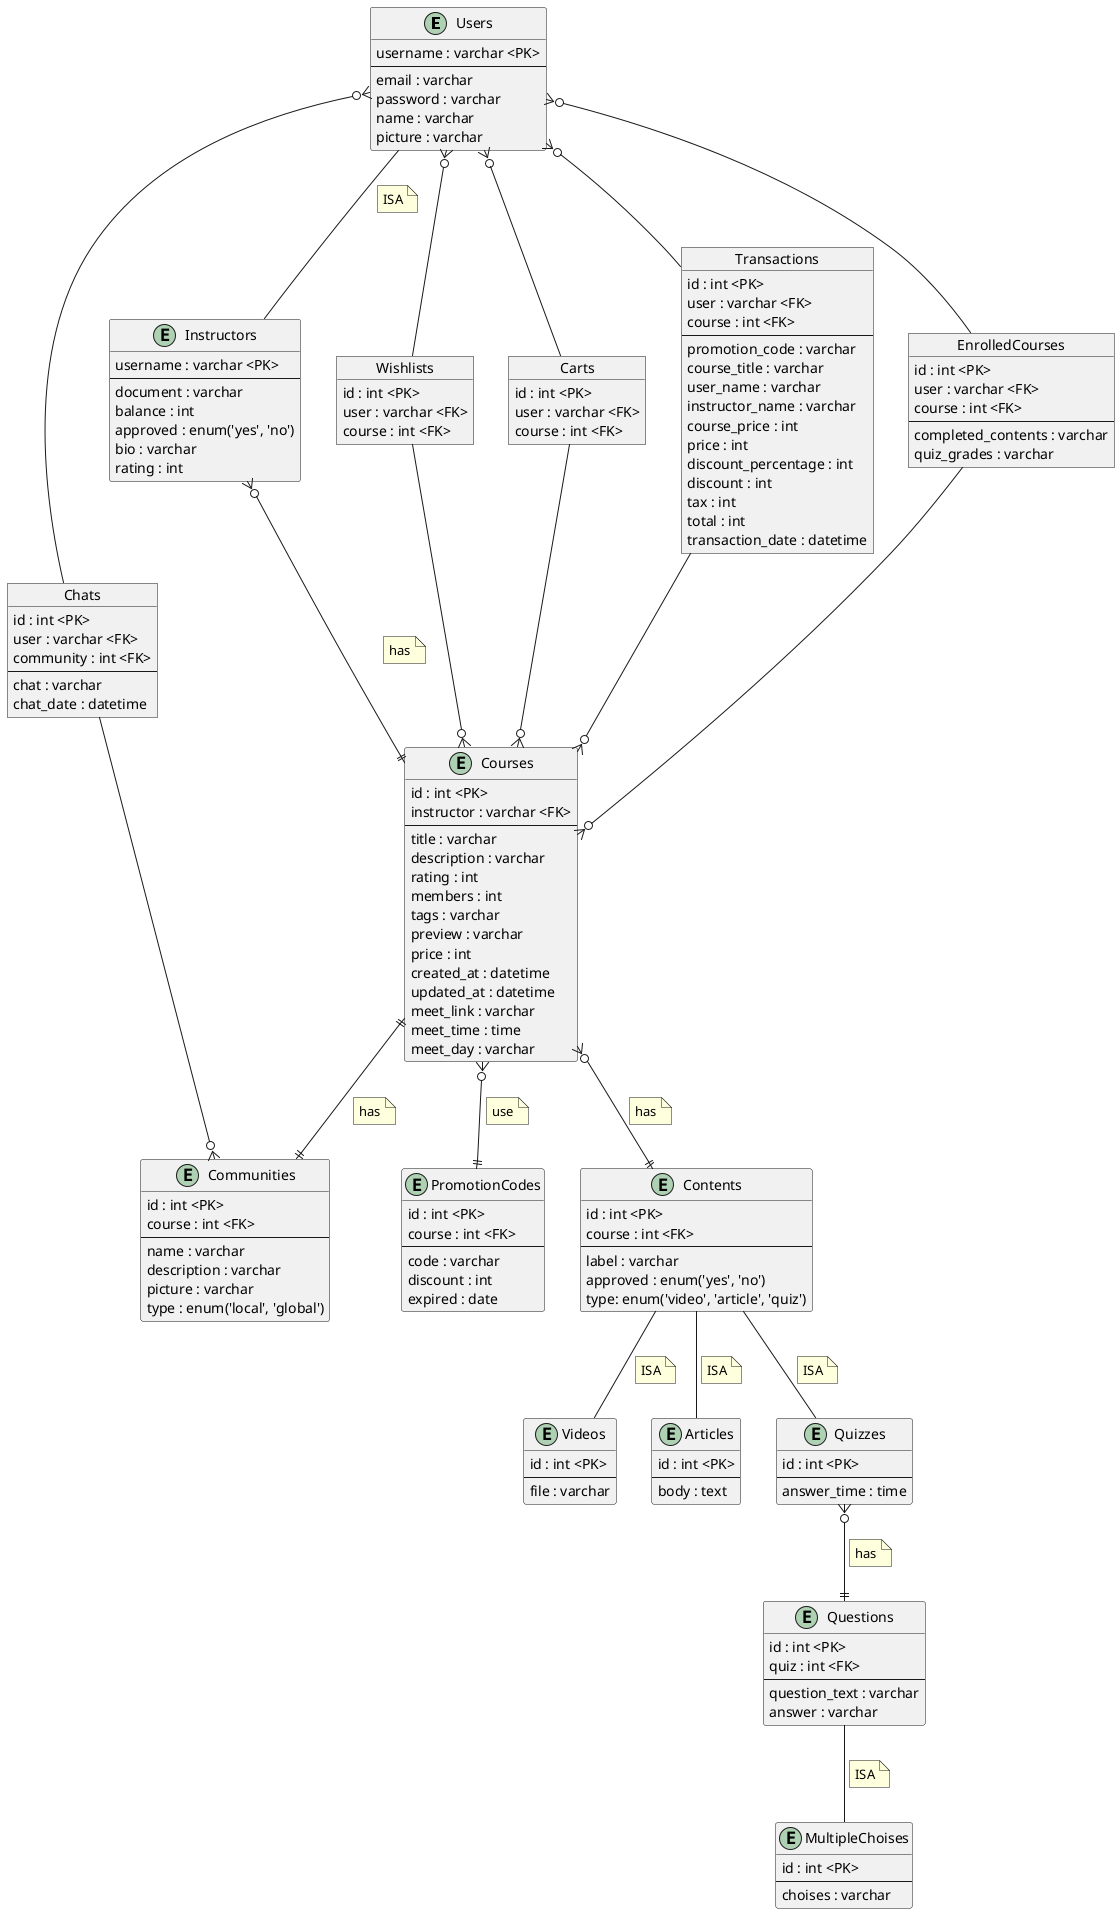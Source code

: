 @startuml LearNteach
entity Users {
    username : varchar <PK>
    --
    email : varchar
    password : varchar
    name : varchar
    picture : varchar
}

entity Communities {
    id : int <PK>
    course : int <FK>
    --
    name : varchar
    description : varchar
    picture : varchar
    type : enum('local', 'global')
}

object Chats {
    id : int <PK>
    user : varchar <FK>
    community : int <FK>
    --
    chat : varchar
    chat_date : datetime
}

entity Instructors {
    username : varchar <PK>
    --
    document : varchar
    balance : int
    approved : enum('yes', 'no')
    bio : varchar
    rating : int
}

entity Courses {
    id : int <PK>
    instructor : varchar <FK>
    --
    title : varchar
    description : varchar
    rating : int
    members : int
    tags : varchar
    preview : varchar
    price : int
    created_at : datetime
    updated_at : datetime
    meet_link : varchar
    meet_time : time
    meet_day : varchar
}

object Wishlists {
    id : int <PK>
    user : varchar <FK>
    course : int <FK>
}

object Carts {
    id : int <PK>
    user : varchar <FK>
    course : int <FK>
}

entity PromotionCodes {
    id : int <PK>
    course : int <FK>
    --
    code : varchar
    discount : int
    expired : date
}

object Transactions {
    id : int <PK>
    user : varchar <FK>
    course : int <FK>
    --
    promotion_code : varchar
    course_title : varchar
    user_name : varchar
    instructor_name : varchar
    course_price : int
    price : int
    discount_percentage : int
    discount : int
    tax : int
    total : int
    transaction_date : datetime
}

object EnrolledCourses {
    id : int <PK>
    user : varchar <FK>
    course : int <FK>
    --
    completed_contents : varchar
    quiz_grades : varchar
}

entity Contents {
    id : int <PK>
    course : int <FK>
    --
    label : varchar
    approved : enum('yes', 'no')
    type: enum('video', 'article', 'quiz')
}

entity Videos {
    id : int <PK>
    --
    file : varchar
}

entity Articles {
    id : int <PK>
    --
    body : text
}

entity Quizzes {
    id : int <PK>
    --
    answer_time : time
}

entity Questions {
    id : int <PK>
    quiz : int <FK>
    --
    question_text : varchar
    answer : varchar
}

entity MultipleChoises {
    id : int <PK>
    --
    choises : varchar
}

Users }o-- Wishlists
Wishlists --o{ Courses

Users }o-- EnrolledCourses
EnrolledCourses --o{ Courses

Users }o-- Carts
Carts --o{ Courses

Users }o-- Transactions
Transactions --o{ Courses

Courses }o--|| Contents
note on link
    has
end note

Courses }o--|| PromotionCodes
note on link
    use
end note

Users -- Instructors
note on link
    ISA
end note

Instructors }o--|| Courses
note on link
    has
end note

Contents -- Videos
note on link
    ISA
end note
Contents -- Quizzes
note on link
    ISA
end note
Contents -- Articles
note on link
    ISA
end note

Quizzes }o--|| Questions
note on link
    has
end note

Questions -- MultipleChoises
note on link
    ISA
end note

Courses ||--|| Communities
note on link
    has
end note

Users }o-- Chats
Chats --o{ Communities

@enduml